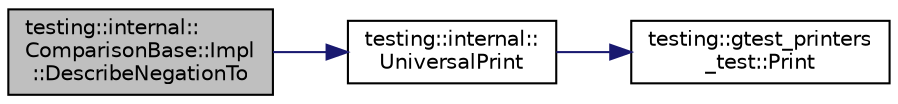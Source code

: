 digraph "testing::internal::ComparisonBase::Impl::DescribeNegationTo"
{
  edge [fontname="Helvetica",fontsize="10",labelfontname="Helvetica",labelfontsize="10"];
  node [fontname="Helvetica",fontsize="10",shape=record];
  rankdir="LR";
  Node2 [label="testing::internal::\lComparisonBase::Impl\l::DescribeNegationTo",height=0.2,width=0.4,color="black", fillcolor="grey75", style="filled", fontcolor="black"];
  Node2 -> Node3 [color="midnightblue",fontsize="10",style="solid",fontname="Helvetica"];
  Node3 [label="testing::internal::\lUniversalPrint",height=0.2,width=0.4,color="black", fillcolor="white", style="filled",URL="$d0/da7/namespacetesting_1_1internal.html#a30708fa2bacf11895b03bdb21eb72309"];
  Node3 -> Node4 [color="midnightblue",fontsize="10",style="solid",fontname="Helvetica"];
  Node4 [label="testing::gtest_printers\l_test::Print",height=0.2,width=0.4,color="black", fillcolor="white", style="filled",URL="$dd/d01/namespacetesting_1_1gtest__printers__test.html#ab1fefdb330a473343afa3cc6d46a65f6"];
}

